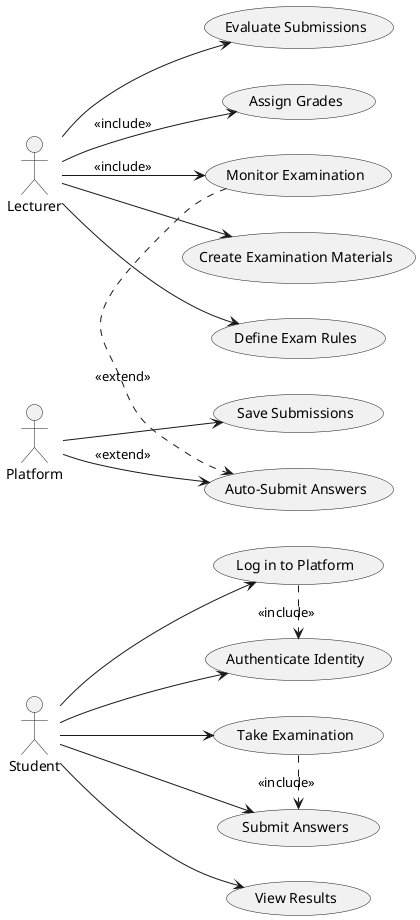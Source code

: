 @startuml
left to right direction

actor Lecturer as L
actor Student as S
actor Platform as P

L --> (Create Examination Materials)
L --> (Define Exam Rules)
L --> (Monitor Examination) : <<include>>
L --> (Evaluate Submissions)
L --> (Assign Grades) : <<include>>

S --> (Log in to Platform)
S --> (Authenticate Identity)
S --> (Take Examination)
S --> (Submit Answers)

S --> (View Results)

P --> (Auto-Submit Answers) : <<extend>> 
P --> (Save Submissions)

(Log in to Platform) .> (Authenticate Identity) : <<include>>
(Take Examination) .> (Submit Answers) : <<include>>
(Monitor Examination) .> (Auto-Submit Answers) : <<extend>>

@enduml
